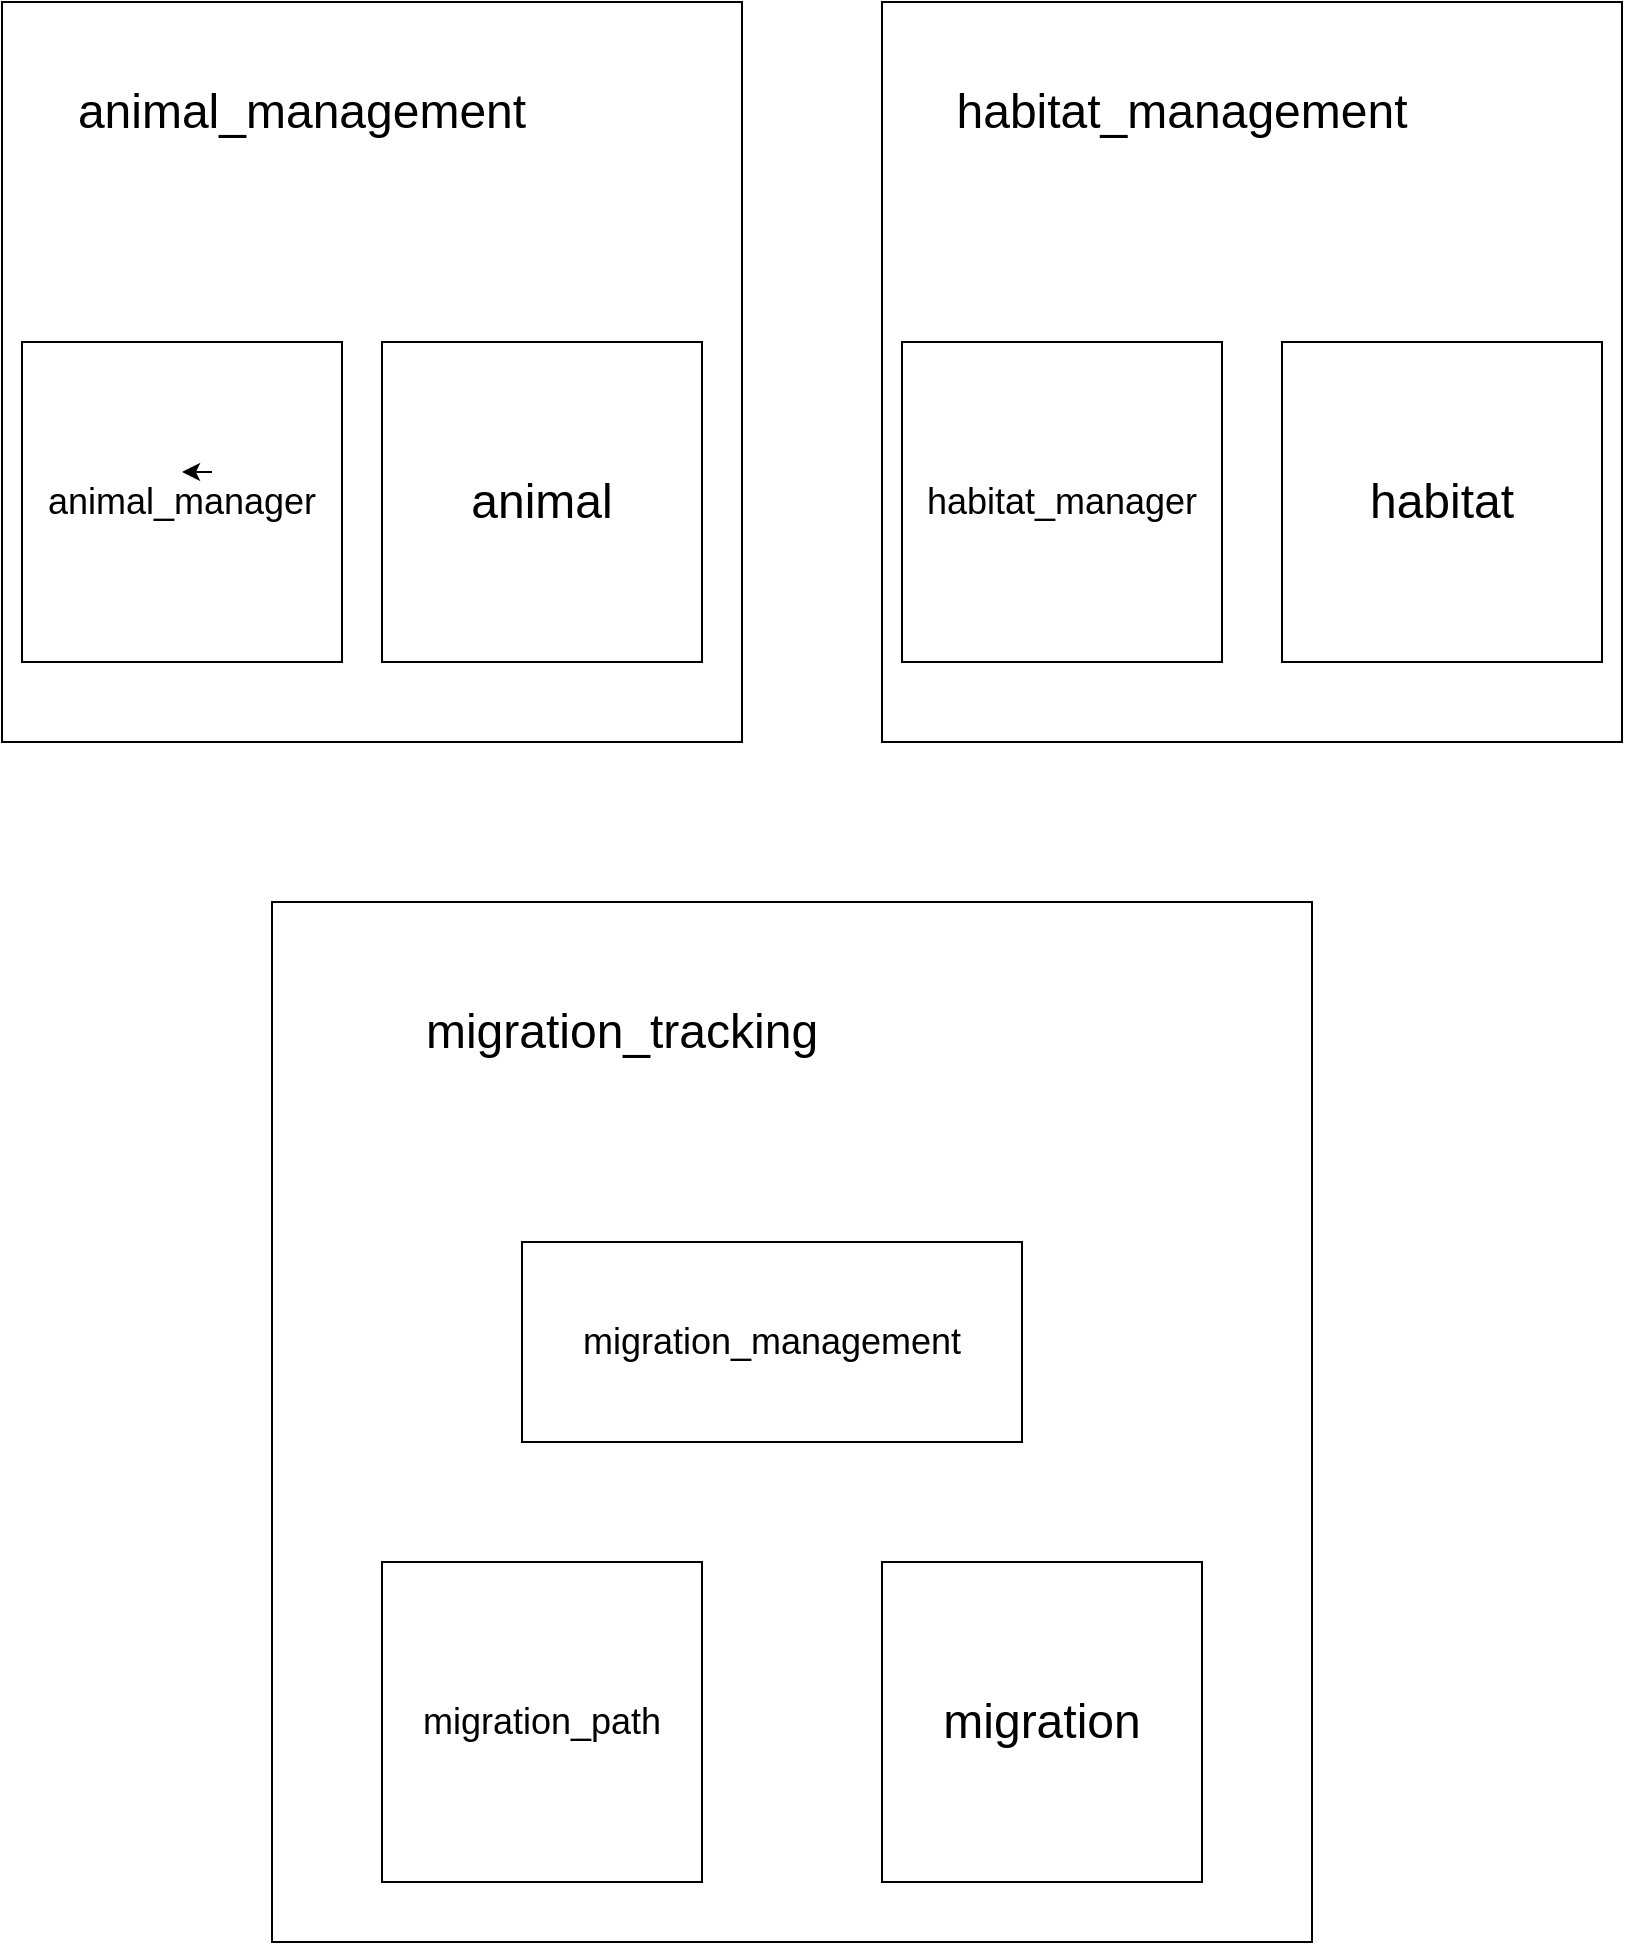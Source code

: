 <mxfile version="24.7.14" pages="2">
  <diagram name="Page-1" id="hTeoOjlStnG2wIZX-K_J">
    <mxGraphModel dx="870" dy="897" grid="1" gridSize="10" guides="1" tooltips="1" connect="1" arrows="1" fold="1" page="1" pageScale="1" pageWidth="850" pageHeight="1100" math="0" shadow="0">
      <root>
        <mxCell id="0" />
        <mxCell id="1" parent="0" />
        <mxCell id="GKml0xn0QlpvPfaCFVlW-1" value="" style="whiteSpace=wrap;html=1;aspect=fixed;" vertex="1" parent="1">
          <mxGeometry x="30" y="70" width="370" height="370" as="geometry" />
        </mxCell>
        <mxCell id="3G8W68W2lsaJe53vn5Wr-1" value="&lt;font style=&quot;font-size: 24px;&quot;&gt;animal_management&lt;/font&gt;" style="text;strokeColor=none;align=center;fillColor=none;html=1;verticalAlign=middle;whiteSpace=wrap;rounded=0;" vertex="1" parent="1">
          <mxGeometry x="120" y="110" width="120" height="30" as="geometry" />
        </mxCell>
        <mxCell id="3G8W68W2lsaJe53vn5Wr-3" value="" style="whiteSpace=wrap;html=1;aspect=fixed;" vertex="1" parent="1">
          <mxGeometry x="40" y="240" width="160" height="160" as="geometry" />
        </mxCell>
        <mxCell id="3G8W68W2lsaJe53vn5Wr-5" value="&lt;font style=&quot;font-size: 18px;&quot;&gt;animal_manager&lt;/font&gt;" style="text;strokeColor=none;align=center;fillColor=none;html=1;verticalAlign=middle;whiteSpace=wrap;rounded=0;" vertex="1" parent="1">
          <mxGeometry x="90" y="305" width="60" height="30" as="geometry" />
        </mxCell>
        <mxCell id="3G8W68W2lsaJe53vn5Wr-7" value="" style="whiteSpace=wrap;html=1;aspect=fixed;" vertex="1" parent="1">
          <mxGeometry x="220" y="240" width="160" height="160" as="geometry" />
        </mxCell>
        <mxCell id="3G8W68W2lsaJe53vn5Wr-8" value="&lt;font style=&quot;font-size: 24px;&quot;&gt;animal&lt;/font&gt;" style="text;strokeColor=none;align=center;fillColor=none;html=1;verticalAlign=middle;whiteSpace=wrap;rounded=0;" vertex="1" parent="1">
          <mxGeometry x="270" y="305" width="60" height="30" as="geometry" />
        </mxCell>
        <mxCell id="3G8W68W2lsaJe53vn5Wr-9" style="edgeStyle=orthogonalEdgeStyle;rounded=0;orthogonalLoop=1;jettySize=auto;html=1;exitX=0.75;exitY=0;exitDx=0;exitDy=0;entryX=0.5;entryY=0;entryDx=0;entryDy=0;" edge="1" parent="1" source="3G8W68W2lsaJe53vn5Wr-5" target="3G8W68W2lsaJe53vn5Wr-5">
          <mxGeometry relative="1" as="geometry" />
        </mxCell>
        <mxCell id="3G8W68W2lsaJe53vn5Wr-10" value="" style="whiteSpace=wrap;html=1;aspect=fixed;" vertex="1" parent="1">
          <mxGeometry x="165" y="520" width="520" height="520" as="geometry" />
        </mxCell>
        <mxCell id="3G8W68W2lsaJe53vn5Wr-11" value="" style="whiteSpace=wrap;html=1;aspect=fixed;" vertex="1" parent="1">
          <mxGeometry x="220" y="850" width="160" height="160" as="geometry" />
        </mxCell>
        <mxCell id="3G8W68W2lsaJe53vn5Wr-12" value="" style="whiteSpace=wrap;html=1;aspect=fixed;" vertex="1" parent="1">
          <mxGeometry x="470" y="850" width="160" height="160" as="geometry" />
        </mxCell>
        <mxCell id="3G8W68W2lsaJe53vn5Wr-13" value="" style="whiteSpace=wrap;html=1;aspect=fixed;" vertex="1" parent="1">
          <mxGeometry x="470" y="70" width="370" height="370" as="geometry" />
        </mxCell>
        <mxCell id="3G8W68W2lsaJe53vn5Wr-14" value="" style="whiteSpace=wrap;html=1;aspect=fixed;" vertex="1" parent="1">
          <mxGeometry x="480" y="240" width="160" height="160" as="geometry" />
        </mxCell>
        <mxCell id="3G8W68W2lsaJe53vn5Wr-15" value="" style="whiteSpace=wrap;html=1;aspect=fixed;" vertex="1" parent="1">
          <mxGeometry x="670" y="240" width="160" height="160" as="geometry" />
        </mxCell>
        <mxCell id="3G8W68W2lsaJe53vn5Wr-16" value="&lt;font style=&quot;font-size: 24px;&quot;&gt;habitat_management&lt;/font&gt;" style="text;strokeColor=none;align=center;fillColor=none;html=1;verticalAlign=middle;whiteSpace=wrap;rounded=0;" vertex="1" parent="1">
          <mxGeometry x="590" y="110" width="60" height="30" as="geometry" />
        </mxCell>
        <mxCell id="3G8W68W2lsaJe53vn5Wr-17" value="&lt;font style=&quot;font-size: 18px;&quot;&gt;habitat_manager&lt;/font&gt;" style="text;strokeColor=none;align=center;fillColor=none;html=1;verticalAlign=middle;whiteSpace=wrap;rounded=0;" vertex="1" parent="1">
          <mxGeometry x="530" y="305" width="60" height="30" as="geometry" />
        </mxCell>
        <mxCell id="3G8W68W2lsaJe53vn5Wr-18" value="&lt;font style=&quot;font-size: 24px;&quot;&gt;habitat&lt;/font&gt;" style="text;strokeColor=none;align=center;fillColor=none;html=1;verticalAlign=middle;whiteSpace=wrap;rounded=0;" vertex="1" parent="1">
          <mxGeometry x="720" y="305" width="60" height="30" as="geometry" />
        </mxCell>
        <mxCell id="3G8W68W2lsaJe53vn5Wr-21" value="&lt;font style=&quot;font-size: 24px;&quot;&gt;migration_tracking&lt;/font&gt;" style="text;strokeColor=none;align=center;fillColor=none;html=1;verticalAlign=middle;whiteSpace=wrap;rounded=0;" vertex="1" parent="1">
          <mxGeometry x="310" y="570" width="60" height="30" as="geometry" />
        </mxCell>
        <mxCell id="3G8W68W2lsaJe53vn5Wr-25" value="" style="rounded=0;whiteSpace=wrap;html=1;" vertex="1" parent="1">
          <mxGeometry x="290" y="690" width="250" height="100" as="geometry" />
        </mxCell>
        <mxCell id="3G8W68W2lsaJe53vn5Wr-27" value="&lt;font style=&quot;font-size: 18px;&quot;&gt;migration_management&lt;/font&gt;" style="text;strokeColor=none;align=center;fillColor=none;html=1;verticalAlign=middle;whiteSpace=wrap;rounded=0;" vertex="1" parent="1">
          <mxGeometry x="385" y="725" width="60" height="30" as="geometry" />
        </mxCell>
        <mxCell id="3G8W68W2lsaJe53vn5Wr-28" value="&lt;font style=&quot;font-size: 18px;&quot;&gt;migration_path&lt;/font&gt;" style="text;strokeColor=none;align=center;fillColor=none;html=1;verticalAlign=middle;whiteSpace=wrap;rounded=0;" vertex="1" parent="1">
          <mxGeometry x="270" y="915" width="60" height="30" as="geometry" />
        </mxCell>
        <mxCell id="3G8W68W2lsaJe53vn5Wr-29" value="&lt;font style=&quot;font-size: 24px;&quot;&gt;migration&lt;/font&gt;" style="text;strokeColor=none;align=center;fillColor=none;html=1;verticalAlign=middle;whiteSpace=wrap;rounded=0;" vertex="1" parent="1">
          <mxGeometry x="520" y="915" width="60" height="30" as="geometry" />
        </mxCell>
      </root>
    </mxGraphModel>
  </diagram>
  <diagram name="Page 2" id="VpFuwVDcKZp3aX40jyV5">
    <mxGraphModel dx="653" dy="673" grid="1" gridSize="10" guides="1" tooltips="1" connect="1" arrows="1" fold="1" page="1" pageScale="1" pageWidth="850" pageHeight="1100" math="0" shadow="0">
      <root>
        <mxCell id="B0jDkbaa32eKcBH1OwyZ-0" />
        <mxCell id="B0jDkbaa32eKcBH1OwyZ-1" parent="B0jDkbaa32eKcBH1OwyZ-0" />
        <mxCell id="B0jDkbaa32eKcBH1OwyZ-2" value="" style="whiteSpace=wrap;html=1;aspect=fixed;" vertex="1" parent="B0jDkbaa32eKcBH1OwyZ-1">
          <mxGeometry x="30" y="70" width="370" height="370" as="geometry" />
        </mxCell>
        <mxCell id="B0jDkbaa32eKcBH1OwyZ-3" value="&lt;font style=&quot;font-size: 24px;&quot;&gt;animal_management&lt;/font&gt;" style="text;strokeColor=none;align=center;fillColor=none;html=1;verticalAlign=middle;whiteSpace=wrap;rounded=0;" vertex="1" parent="B0jDkbaa32eKcBH1OwyZ-1">
          <mxGeometry x="120" y="110" width="120" height="30" as="geometry" />
        </mxCell>
        <mxCell id="B0jDkbaa32eKcBH1OwyZ-4" value="" style="whiteSpace=wrap;html=1;aspect=fixed;" vertex="1" parent="B0jDkbaa32eKcBH1OwyZ-1">
          <mxGeometry x="40" y="240" width="160" height="160" as="geometry" />
        </mxCell>
        <mxCell id="B0jDkbaa32eKcBH1OwyZ-5" value="&lt;font style=&quot;font-size: 18px;&quot;&gt;animal_manager&lt;/font&gt;" style="text;strokeColor=none;align=center;fillColor=none;html=1;verticalAlign=middle;whiteSpace=wrap;rounded=0;" vertex="1" parent="B0jDkbaa32eKcBH1OwyZ-1">
          <mxGeometry x="90" y="305" width="60" height="30" as="geometry" />
        </mxCell>
        <mxCell id="B0jDkbaa32eKcBH1OwyZ-6" value="" style="whiteSpace=wrap;html=1;aspect=fixed;" vertex="1" parent="B0jDkbaa32eKcBH1OwyZ-1">
          <mxGeometry x="220" y="240" width="160" height="160" as="geometry" />
        </mxCell>
        <mxCell id="B0jDkbaa32eKcBH1OwyZ-7" value="&lt;font style=&quot;font-size: 24px;&quot;&gt;animal&lt;/font&gt;" style="text;strokeColor=none;align=center;fillColor=none;html=1;verticalAlign=middle;whiteSpace=wrap;rounded=0;" vertex="1" parent="B0jDkbaa32eKcBH1OwyZ-1">
          <mxGeometry x="270" y="305" width="60" height="30" as="geometry" />
        </mxCell>
        <mxCell id="B0jDkbaa32eKcBH1OwyZ-9" value="" style="whiteSpace=wrap;html=1;aspect=fixed;" vertex="1" parent="B0jDkbaa32eKcBH1OwyZ-1">
          <mxGeometry x="165" y="520" width="520" height="520" as="geometry" />
        </mxCell>
        <mxCell id="B0jDkbaa32eKcBH1OwyZ-10" value="" style="whiteSpace=wrap;html=1;aspect=fixed;" vertex="1" parent="B0jDkbaa32eKcBH1OwyZ-1">
          <mxGeometry x="220" y="850" width="160" height="160" as="geometry" />
        </mxCell>
        <mxCell id="B0jDkbaa32eKcBH1OwyZ-11" value="" style="whiteSpace=wrap;html=1;aspect=fixed;" vertex="1" parent="B0jDkbaa32eKcBH1OwyZ-1">
          <mxGeometry x="470" y="850" width="160" height="160" as="geometry" />
        </mxCell>
        <mxCell id="B0jDkbaa32eKcBH1OwyZ-12" value="" style="whiteSpace=wrap;html=1;aspect=fixed;" vertex="1" parent="B0jDkbaa32eKcBH1OwyZ-1">
          <mxGeometry x="470" y="70" width="370" height="370" as="geometry" />
        </mxCell>
        <mxCell id="B0jDkbaa32eKcBH1OwyZ-13" value="" style="whiteSpace=wrap;html=1;aspect=fixed;" vertex="1" parent="B0jDkbaa32eKcBH1OwyZ-1">
          <mxGeometry x="480" y="240" width="160" height="160" as="geometry" />
        </mxCell>
        <mxCell id="B0jDkbaa32eKcBH1OwyZ-14" value="" style="whiteSpace=wrap;html=1;aspect=fixed;" vertex="1" parent="B0jDkbaa32eKcBH1OwyZ-1">
          <mxGeometry x="670" y="240" width="160" height="160" as="geometry" />
        </mxCell>
        <mxCell id="B0jDkbaa32eKcBH1OwyZ-15" value="&lt;font style=&quot;font-size: 24px;&quot;&gt;habitat_management&lt;/font&gt;" style="text;strokeColor=none;align=center;fillColor=none;html=1;verticalAlign=middle;whiteSpace=wrap;rounded=0;" vertex="1" parent="B0jDkbaa32eKcBH1OwyZ-1">
          <mxGeometry x="590" y="110" width="60" height="30" as="geometry" />
        </mxCell>
        <mxCell id="B0jDkbaa32eKcBH1OwyZ-16" value="&lt;font style=&quot;font-size: 18px;&quot;&gt;habitat_manager&lt;/font&gt;" style="text;strokeColor=none;align=center;fillColor=none;html=1;verticalAlign=middle;whiteSpace=wrap;rounded=0;" vertex="1" parent="B0jDkbaa32eKcBH1OwyZ-1">
          <mxGeometry x="530" y="305" width="60" height="30" as="geometry" />
        </mxCell>
        <mxCell id="B0jDkbaa32eKcBH1OwyZ-17" value="&lt;font style=&quot;font-size: 24px;&quot;&gt;habitat&lt;/font&gt;" style="text;strokeColor=none;align=center;fillColor=none;html=1;verticalAlign=middle;whiteSpace=wrap;rounded=0;" vertex="1" parent="B0jDkbaa32eKcBH1OwyZ-1">
          <mxGeometry x="720" y="305" width="60" height="30" as="geometry" />
        </mxCell>
        <mxCell id="B0jDkbaa32eKcBH1OwyZ-18" value="&lt;font style=&quot;font-size: 24px;&quot;&gt;migration_tracking&lt;/font&gt;" style="text;strokeColor=none;align=center;fillColor=none;html=1;verticalAlign=middle;whiteSpace=wrap;rounded=0;" vertex="1" parent="B0jDkbaa32eKcBH1OwyZ-1">
          <mxGeometry x="310" y="570" width="60" height="30" as="geometry" />
        </mxCell>
        <mxCell id="B0jDkbaa32eKcBH1OwyZ-19" value="" style="rounded=0;whiteSpace=wrap;html=1;" vertex="1" parent="B0jDkbaa32eKcBH1OwyZ-1">
          <mxGeometry x="290" y="690" width="250" height="100" as="geometry" />
        </mxCell>
        <mxCell id="B0jDkbaa32eKcBH1OwyZ-20" value="&lt;font style=&quot;font-size: 18px;&quot;&gt;migration_manager&lt;/font&gt;" style="text;strokeColor=none;align=center;fillColor=none;html=1;verticalAlign=middle;whiteSpace=wrap;rounded=0;" vertex="1" parent="B0jDkbaa32eKcBH1OwyZ-1">
          <mxGeometry x="385" y="725" width="60" height="30" as="geometry" />
        </mxCell>
        <mxCell id="B0jDkbaa32eKcBH1OwyZ-21" value="&lt;font style=&quot;font-size: 18px;&quot;&gt;migration_path&lt;/font&gt;" style="text;strokeColor=none;align=center;fillColor=none;html=1;verticalAlign=middle;whiteSpace=wrap;rounded=0;" vertex="1" parent="B0jDkbaa32eKcBH1OwyZ-1">
          <mxGeometry x="270" y="915" width="60" height="30" as="geometry" />
        </mxCell>
        <mxCell id="B0jDkbaa32eKcBH1OwyZ-22" value="&lt;font style=&quot;font-size: 24px;&quot;&gt;migration&lt;/font&gt;" style="text;strokeColor=none;align=center;fillColor=none;html=1;verticalAlign=middle;whiteSpace=wrap;rounded=0;" vertex="1" parent="B0jDkbaa32eKcBH1OwyZ-1">
          <mxGeometry x="520" y="915" width="60" height="30" as="geometry" />
        </mxCell>
        <mxCell id="7cdcQIRUahdM-4hk9uW0-1" value="&lt;div style=&quot;color: rgb(204, 204, 204); background-color: rgb(31, 31, 31); font-family: Consolas, &amp;quot;Courier New&amp;quot;, monospace; font-size: 14px; line-height: 19px; white-space: pre;&quot;&gt;&lt;span style=&quot;color: #dcdcaa;&quot;&gt;get_animal_by_id&lt;/span&gt;&lt;/div&gt;" style="text;strokeColor=none;align=center;fillColor=none;html=1;verticalAlign=middle;whiteSpace=wrap;rounded=0;" vertex="1" parent="B0jDkbaa32eKcBH1OwyZ-1">
          <mxGeometry x="210" y="210" width="60" height="30" as="geometry" />
        </mxCell>
        <mxCell id="7cdcQIRUahdM-4hk9uW0-2" value="&lt;div style=&quot;color: rgb(204, 204, 204); background-color: rgb(31, 31, 31); font-family: Consolas, &amp;quot;Courier New&amp;quot;, monospace; font-size: 14px; line-height: 19px; white-space: pre;&quot;&gt;&lt;span style=&quot;color: #dcdcaa;&quot;&gt;register_animal&lt;/span&gt;&lt;/div&gt;" style="text;strokeColor=none;align=center;fillColor=none;html=1;verticalAlign=middle;whiteSpace=wrap;rounded=0;" vertex="1" parent="B0jDkbaa32eKcBH1OwyZ-1">
          <mxGeometry x="210" y="240" width="60" height="30" as="geometry" />
        </mxCell>
        <mxCell id="7cdcQIRUahdM-4hk9uW0-3" value="" style="endArrow=none;html=1;rounded=0;exitX=0.444;exitY=-0.013;exitDx=0;exitDy=0;exitPerimeter=0;" edge="1" parent="B0jDkbaa32eKcBH1OwyZ-1" source="B0jDkbaa32eKcBH1OwyZ-4" target="B0jDkbaa32eKcBH1OwyZ-6">
          <mxGeometry width="50" height="50" relative="1" as="geometry">
            <mxPoint x="340" y="430" as="sourcePoint" />
            <mxPoint x="180" y="140" as="targetPoint" />
          </mxGeometry>
        </mxCell>
        <mxCell id="7cdcQIRUahdM-4hk9uW0-4" value="&lt;div style=&quot;color: rgb(204, 204, 204); background-color: rgb(31, 31, 31); font-family: Consolas, &amp;quot;Courier New&amp;quot;, monospace; font-size: 14px; line-height: 19px; white-space: pre;&quot;&gt;&lt;span style=&quot;color: #dcdcaa;&quot;&gt;remove_animal&lt;/span&gt;&lt;/div&gt;" style="text;strokeColor=none;align=center;fillColor=none;html=1;verticalAlign=middle;whiteSpace=wrap;rounded=0;" vertex="1" parent="B0jDkbaa32eKcBH1OwyZ-1">
          <mxGeometry x="80" y="260" width="60" height="30" as="geometry" />
        </mxCell>
        <mxCell id="7cdcQIRUahdM-4hk9uW0-5" value="" style="endArrow=none;html=1;rounded=0;entryX=0;entryY=0.5;entryDx=0;entryDy=0;exitX=1;exitY=0.5;exitDx=0;exitDy=0;" edge="1" parent="B0jDkbaa32eKcBH1OwyZ-1" source="B0jDkbaa32eKcBH1OwyZ-4" target="B0jDkbaa32eKcBH1OwyZ-13">
          <mxGeometry width="50" height="50" relative="1" as="geometry">
            <mxPoint x="340" y="430" as="sourcePoint" />
            <mxPoint x="390" y="380" as="targetPoint" />
          </mxGeometry>
        </mxCell>
        <mxCell id="7cdcQIRUahdM-4hk9uW0-7" value="&lt;div style=&quot;color: rgb(204, 204, 204); background-color: rgb(31, 31, 31); font-family: Consolas, &amp;quot;Courier New&amp;quot;, monospace; font-size: 14px; line-height: 19px; white-space: pre;&quot;&gt;&lt;span style=&quot;color: #dcdcaa;&quot;&gt;assign_animals_to_habitat&lt;/span&gt;&lt;/div&gt;" style="text;strokeColor=none;align=center;fillColor=none;html=1;verticalAlign=middle;whiteSpace=wrap;rounded=0;" vertex="1" parent="B0jDkbaa32eKcBH1OwyZ-1">
          <mxGeometry x="395" y="275" width="60" height="30" as="geometry" />
        </mxCell>
        <mxCell id="7cdcQIRUahdM-4hk9uW0-8" value="" style="endArrow=none;html=1;rounded=0;entryX=0.5;entryY=0;entryDx=0;entryDy=0;exitX=0;exitY=0.5;exitDx=0;exitDy=0;" edge="1" parent="B0jDkbaa32eKcBH1OwyZ-1" source="B0jDkbaa32eKcBH1OwyZ-14" target="B0jDkbaa32eKcBH1OwyZ-13">
          <mxGeometry width="50" height="50" relative="1" as="geometry">
            <mxPoint x="760" y="430" as="sourcePoint" />
            <mxPoint x="810" y="380" as="targetPoint" />
          </mxGeometry>
        </mxCell>
        <mxCell id="7cdcQIRUahdM-4hk9uW0-9" value="&lt;div style=&quot;color: rgb(204, 204, 204); background-color: rgb(31, 31, 31); font-family: Consolas, &amp;quot;Courier New&amp;quot;, monospace; font-size: 14px; line-height: 19px; white-space: pre;&quot;&gt;&lt;span style=&quot;color: #dcdcaa;&quot;&gt;create_habitat&lt;/span&gt;&lt;/div&gt;" style="text;strokeColor=none;align=center;fillColor=none;html=1;verticalAlign=middle;whiteSpace=wrap;rounded=0;" vertex="1" parent="B0jDkbaa32eKcBH1OwyZ-1">
          <mxGeometry x="570" y="200" width="60" height="30" as="geometry" />
        </mxCell>
        <mxCell id="7cdcQIRUahdM-4hk9uW0-10" value="&lt;div style=&quot;color: rgb(204, 204, 204); background-color: rgb(31, 31, 31); font-family: Consolas, &amp;quot;Courier New&amp;quot;, monospace; font-size: 14px; line-height: 19px; white-space: pre;&quot;&gt;&lt;span style=&quot;color: #dcdcaa;&quot;&gt;get_habitat_by_id&lt;/span&gt;&lt;/div&gt;" style="text;strokeColor=none;align=center;fillColor=none;html=1;verticalAlign=middle;whiteSpace=wrap;rounded=0;" vertex="1" parent="B0jDkbaa32eKcBH1OwyZ-1">
          <mxGeometry x="625" y="230" width="60" height="30" as="geometry" />
        </mxCell>
        <mxCell id="7cdcQIRUahdM-4hk9uW0-11" value="&lt;div style=&quot;color: rgb(204, 204, 204); background-color: rgb(31, 31, 31); font-family: Consolas, &amp;quot;Courier New&amp;quot;, monospace; font-size: 14px; line-height: 19px; white-space: pre;&quot;&gt;&lt;span style=&quot;color: #dcdcaa;&quot;&gt;get_habitats_by_geographic_area&lt;/span&gt;&lt;/div&gt;" style="text;strokeColor=none;align=center;fillColor=none;html=1;verticalAlign=middle;whiteSpace=wrap;rounded=0;" vertex="1" parent="B0jDkbaa32eKcBH1OwyZ-1">
          <mxGeometry x="710" y="260" width="60" height="30" as="geometry" />
        </mxCell>
        <mxCell id="7cdcQIRUahdM-4hk9uW0-12" value="&lt;div style=&quot;color: rgb(204, 204, 204); background-color: rgb(31, 31, 31); font-family: Consolas, &amp;quot;Courier New&amp;quot;, monospace; font-size: 14px; line-height: 19px; white-space: pre;&quot;&gt;&lt;span style=&quot;color: #dcdcaa;&quot;&gt;get_habitats_by_size&lt;/span&gt;&lt;/div&gt;" style="text;strokeColor=none;align=center;fillColor=none;html=1;verticalAlign=middle;whiteSpace=wrap;rounded=0;" vertex="1" parent="B0jDkbaa32eKcBH1OwyZ-1">
          <mxGeometry x="630" y="170" width="60" height="30" as="geometry" />
        </mxCell>
        <mxCell id="7cdcQIRUahdM-4hk9uW0-13" value="&lt;div style=&quot;color: rgb(204, 204, 204); background-color: rgb(31, 31, 31); font-family: Consolas, &amp;quot;Courier New&amp;quot;, monospace; font-size: 14px; line-height: 19px; white-space: pre;&quot;&gt;&lt;span style=&quot;color: #dcdcaa;&quot;&gt;get_habitats_by_type&lt;/span&gt;&lt;/div&gt;" style="text;strokeColor=none;align=center;fillColor=none;html=1;verticalAlign=middle;whiteSpace=wrap;rounded=0;" vertex="1" parent="B0jDkbaa32eKcBH1OwyZ-1">
          <mxGeometry x="730" y="200" width="60" height="30" as="geometry" />
        </mxCell>
        <mxCell id="7cdcQIRUahdM-4hk9uW0-20" style="edgeStyle=orthogonalEdgeStyle;rounded=0;orthogonalLoop=1;jettySize=auto;html=1;exitX=0;exitY=0.25;exitDx=0;exitDy=0;entryX=0.25;entryY=1;entryDx=0;entryDy=0;" edge="1" parent="B0jDkbaa32eKcBH1OwyZ-1" source="7cdcQIRUahdM-4hk9uW0-14" target="7cdcQIRUahdM-4hk9uW0-13">
          <mxGeometry relative="1" as="geometry" />
        </mxCell>
        <mxCell id="7cdcQIRUahdM-4hk9uW0-14" value="&lt;div style=&quot;color: rgb(204, 204, 204); background-color: rgb(31, 31, 31); font-family: Consolas, &amp;quot;Courier New&amp;quot;, monospace; font-size: 14px; line-height: 19px; white-space: pre;&quot;&gt;&lt;span style=&quot;color: #dcdcaa;&quot;&gt;remove_habitat&lt;/span&gt;&lt;/div&gt;" style="text;strokeColor=none;align=center;fillColor=none;html=1;verticalAlign=middle;whiteSpace=wrap;rounded=0;" vertex="1" parent="B0jDkbaa32eKcBH1OwyZ-1">
          <mxGeometry x="760" y="230" width="60" height="30" as="geometry" />
        </mxCell>
        <mxCell id="7cdcQIRUahdM-4hk9uW0-15" value="" style="endArrow=none;html=1;rounded=0;entryX=0;entryY=0.75;entryDx=0;entryDy=0;exitX=0.994;exitY=0.681;exitDx=0;exitDy=0;exitPerimeter=0;" edge="1" parent="B0jDkbaa32eKcBH1OwyZ-1" source="B0jDkbaa32eKcBH1OwyZ-6" target="B0jDkbaa32eKcBH1OwyZ-14">
          <mxGeometry width="50" height="50" relative="1" as="geometry">
            <mxPoint x="385" y="390" as="sourcePoint" />
            <mxPoint x="675" y="350.0" as="targetPoint" />
          </mxGeometry>
        </mxCell>
        <mxCell id="7cdcQIRUahdM-4hk9uW0-16" value="&lt;div style=&quot;color: rgb(204, 204, 204); background-color: rgb(31, 31, 31); font-family: Consolas, &amp;quot;Courier New&amp;quot;, monospace; font-size: 14px; line-height: 19px; white-space: pre;&quot;&gt;&lt;span style=&quot;color: #dcdcaa;&quot;&gt;assign_animals_to_habitat&lt;/span&gt;&lt;/div&gt;" style="text;strokeColor=none;align=center;fillColor=none;html=1;verticalAlign=middle;whiteSpace=wrap;rounded=0;" vertex="1" parent="B0jDkbaa32eKcBH1OwyZ-1">
          <mxGeometry x="425" y="360" width="60" height="30" as="geometry" />
        </mxCell>
        <mxCell id="7cdcQIRUahdM-4hk9uW0-21" value="&lt;div style=&quot;color: rgb(204, 204, 204); background-color: rgb(31, 31, 31); font-family: Consolas, &amp;quot;Courier New&amp;quot;, monospace; font-size: 14px; line-height: 19px; white-space: pre;&quot;&gt;&lt;span style=&quot;color: #dcdcaa;&quot;&gt;get_animals_in_habitat&lt;/span&gt;&lt;/div&gt;" style="text;strokeColor=none;align=center;fillColor=none;html=1;verticalAlign=middle;whiteSpace=wrap;rounded=0;" vertex="1" parent="B0jDkbaa32eKcBH1OwyZ-1">
          <mxGeometry x="420" y="390" width="60" height="30" as="geometry" />
        </mxCell>
        <mxCell id="7cdcQIRUahdM-4hk9uW0-22" value="" style="endArrow=none;html=1;rounded=0;entryX=0.5;entryY=1;entryDx=0;entryDy=0;exitX=0.5;exitY=0;exitDx=0;exitDy=0;" edge="1" parent="B0jDkbaa32eKcBH1OwyZ-1" source="B0jDkbaa32eKcBH1OwyZ-19" target="B0jDkbaa32eKcBH1OwyZ-14">
          <mxGeometry width="50" height="50" relative="1" as="geometry">
            <mxPoint x="400" y="530" as="sourcePoint" />
            <mxPoint x="450" y="480" as="targetPoint" />
          </mxGeometry>
        </mxCell>
        <mxCell id="7cdcQIRUahdM-4hk9uW0-23" value="&lt;div style=&quot;color: rgb(204, 204, 204); background-color: rgb(31, 31, 31); font-family: Consolas, &amp;quot;Courier New&amp;quot;, monospace; font-size: 14px; line-height: 19px; white-space: pre;&quot;&gt;&lt;span style=&quot;color: #dcdcaa;&quot;&gt;create_migration_path&lt;/span&gt;&lt;/div&gt;" style="text;strokeColor=none;align=center;fillColor=none;html=1;verticalAlign=middle;whiteSpace=wrap;rounded=0;" vertex="1" parent="B0jDkbaa32eKcBH1OwyZ-1">
          <mxGeometry x="580" y="590" width="60" height="30" as="geometry" />
        </mxCell>
        <mxCell id="7cdcQIRUahdM-4hk9uW0-24" value="&lt;div style=&quot;color: rgb(204, 204, 204); background-color: rgb(31, 31, 31); font-family: Consolas, &amp;quot;Courier New&amp;quot;, monospace; font-size: 14px; line-height: 19px; white-space: pre;&quot;&gt;&lt;span style=&quot;color: #dcdcaa;&quot;&gt;get_migration_paths_by_destination&lt;/span&gt;&lt;/div&gt;" style="text;strokeColor=none;align=center;fillColor=none;html=1;verticalAlign=middle;whiteSpace=wrap;rounded=0;" vertex="1" parent="B0jDkbaa32eKcBH1OwyZ-1">
          <mxGeometry x="590" y="620" width="60" height="30" as="geometry" />
        </mxCell>
        <mxCell id="7cdcQIRUahdM-4hk9uW0-25" value="&lt;div style=&quot;color: rgb(204, 204, 204); background-color: rgb(31, 31, 31); font-family: Consolas, &amp;quot;Courier New&amp;quot;, monospace; font-size: 14px; line-height: 19px; white-space: pre;&quot;&gt;&lt;span style=&quot;color: #dcdcaa;&quot;&gt;get_migration_paths_by_start_location&lt;/span&gt;&lt;/div&gt;" style="text;strokeColor=none;align=center;fillColor=none;html=1;verticalAlign=middle;whiteSpace=wrap;rounded=0;" vertex="1" parent="B0jDkbaa32eKcBH1OwyZ-1">
          <mxGeometry x="580" y="660" width="60" height="30" as="geometry" />
        </mxCell>
        <mxCell id="7cdcQIRUahdM-4hk9uW0-27" value="" style="endArrow=none;html=1;rounded=0;exitX=0.5;exitY=1;exitDx=0;exitDy=0;entryX=0.5;entryY=0;entryDx=0;entryDy=0;" edge="1" parent="B0jDkbaa32eKcBH1OwyZ-1" source="B0jDkbaa32eKcBH1OwyZ-19" target="B0jDkbaa32eKcBH1OwyZ-11">
          <mxGeometry width="50" height="50" relative="1" as="geometry">
            <mxPoint x="480" y="820" as="sourcePoint" />
            <mxPoint x="530" y="770" as="targetPoint" />
          </mxGeometry>
        </mxCell>
        <mxCell id="7cdcQIRUahdM-4hk9uW0-28" value="&lt;div style=&quot;color: rgb(204, 204, 204); background-color: rgb(31, 31, 31); font-family: Consolas, &amp;quot;Courier New&amp;quot;, monospace; font-size: 14px; line-height: 19px; white-space: pre;&quot;&gt;&lt;span style=&quot;color: #dcdcaa;&quot;&gt;cancel_migration&lt;/span&gt;&lt;/div&gt;" style="text;strokeColor=none;align=center;fillColor=none;html=1;verticalAlign=middle;whiteSpace=wrap;rounded=0;" vertex="1" parent="B0jDkbaa32eKcBH1OwyZ-1">
          <mxGeometry x="520" y="790" width="60" height="30" as="geometry" />
        </mxCell>
        <mxCell id="7cdcQIRUahdM-4hk9uW0-29" value="&lt;div style=&quot;color: rgb(204, 204, 204); background-color: rgb(31, 31, 31); font-family: Consolas, &amp;quot;Courier New&amp;quot;, monospace; font-size: 14px; line-height: 19px; white-space: pre;&quot;&gt;&lt;span style=&quot;color: #dcdcaa;&quot;&gt;get_migration_by_id&lt;/span&gt;&lt;/div&gt;" style="text;strokeColor=none;align=center;fillColor=none;html=1;verticalAlign=middle;whiteSpace=wrap;rounded=0;" vertex="1" parent="B0jDkbaa32eKcBH1OwyZ-1">
          <mxGeometry x="590" y="820" width="60" height="30" as="geometry" />
        </mxCell>
        <mxCell id="7cdcQIRUahdM-4hk9uW0-30" value="&lt;span style=&quot;color: rgb(220, 220, 170); background-color: rgb(31, 31, 31); font-family: Consolas, &amp;quot;Courier New&amp;quot;, monospace; font-size: 14px; white-space: pre;&quot;&gt;get_migrations&lt;/span&gt;" style="text;strokeColor=none;align=center;fillColor=none;html=1;verticalAlign=middle;whiteSpace=wrap;rounded=0;" vertex="1" parent="B0jDkbaa32eKcBH1OwyZ-1">
          <mxGeometry x="570" y="760" width="60" height="30" as="geometry" />
        </mxCell>
        <mxCell id="7cdcQIRUahdM-4hk9uW0-31" value="&lt;div style=&quot;color: rgb(204, 204, 204); background-color: rgb(31, 31, 31); font-family: Consolas, &amp;quot;Courier New&amp;quot;, monospace; font-size: 14px; line-height: 19px; white-space: pre;&quot;&gt;&lt;span style=&quot;color: #dcdcaa;&quot;&gt;get_migrations_by_current_location&lt;/span&gt;&lt;/div&gt;" style="text;strokeColor=none;align=center;fillColor=none;html=1;verticalAlign=middle;whiteSpace=wrap;rounded=0;" vertex="1" parent="B0jDkbaa32eKcBH1OwyZ-1">
          <mxGeometry x="625" y="860" width="60" height="30" as="geometry" />
        </mxCell>
        <mxCell id="7cdcQIRUahdM-4hk9uW0-32" value="&lt;div style=&quot;color: rgb(204, 204, 204); background-color: rgb(31, 31, 31); font-family: Consolas, &amp;quot;Courier New&amp;quot;, monospace; font-size: 14px; line-height: 19px; white-space: pre;&quot;&gt;&lt;span style=&quot;color: #dcdcaa;&quot;&gt;get_migrations_by_migration_path&lt;/span&gt;&lt;/div&gt;" style="text;strokeColor=none;align=center;fillColor=none;html=1;verticalAlign=middle;whiteSpace=wrap;rounded=0;" vertex="1" parent="B0jDkbaa32eKcBH1OwyZ-1">
          <mxGeometry x="625" y="890" width="60" height="30" as="geometry" />
        </mxCell>
        <mxCell id="7cdcQIRUahdM-4hk9uW0-33" value="&lt;div style=&quot;color: rgb(204, 204, 204); background-color: rgb(31, 31, 31); font-family: Consolas, &amp;quot;Courier New&amp;quot;, monospace; font-size: 14px; line-height: 19px; white-space: pre;&quot;&gt;&lt;span style=&quot;color: #dcdcaa;&quot;&gt;get_migrations_by_start_date&lt;/span&gt;&lt;/div&gt;" style="text;strokeColor=none;align=center;fillColor=none;html=1;verticalAlign=middle;whiteSpace=wrap;rounded=0;" vertex="1" parent="B0jDkbaa32eKcBH1OwyZ-1">
          <mxGeometry x="650" y="940" width="60" height="30" as="geometry" />
        </mxCell>
        <mxCell id="7cdcQIRUahdM-4hk9uW0-34" value="&lt;div style=&quot;color: rgb(204, 204, 204); background-color: rgb(31, 31, 31); font-family: Consolas, &amp;quot;Courier New&amp;quot;, monospace; font-size: 14px; line-height: 19px; white-space: pre;&quot;&gt;&lt;span style=&quot;color: #dcdcaa;&quot;&gt;get_migrations_by_status&lt;/span&gt;&lt;/div&gt;" style="text;strokeColor=none;align=center;fillColor=none;html=1;verticalAlign=middle;whiteSpace=wrap;rounded=0;" vertex="1" parent="B0jDkbaa32eKcBH1OwyZ-1">
          <mxGeometry x="640" y="970" width="60" height="30" as="geometry" />
        </mxCell>
        <mxCell id="7cdcQIRUahdM-4hk9uW0-35" value="" style="endArrow=none;html=1;rounded=0;entryX=0.25;entryY=0;entryDx=0;entryDy=0;exitX=0.25;exitY=1;exitDx=0;exitDy=0;" edge="1" parent="B0jDkbaa32eKcBH1OwyZ-1" source="B0jDkbaa32eKcBH1OwyZ-19" target="B0jDkbaa32eKcBH1OwyZ-10">
          <mxGeometry width="50" height="50" relative="1" as="geometry">
            <mxPoint x="370" y="780" as="sourcePoint" />
            <mxPoint x="215.0" y="840" as="targetPoint" />
          </mxGeometry>
        </mxCell>
        <mxCell id="7cdcQIRUahdM-4hk9uW0-37" value="&lt;div style=&quot;color: rgb(204, 204, 204); background-color: rgb(31, 31, 31); font-family: Consolas, &amp;quot;Courier New&amp;quot;, monospace; font-size: 14px; line-height: 19px; white-space: pre;&quot;&gt;&lt;span style=&quot;color: #dcdcaa;&quot;&gt;get_migration_path_by_id&lt;/span&gt;&lt;/div&gt;" style="text;strokeColor=none;align=center;fillColor=none;html=1;verticalAlign=middle;whiteSpace=wrap;rounded=0;" vertex="1" parent="B0jDkbaa32eKcBH1OwyZ-1">
          <mxGeometry x="185" y="790" width="60" height="30" as="geometry" />
        </mxCell>
        <mxCell id="7cdcQIRUahdM-4hk9uW0-38" value="&lt;div style=&quot;color: rgb(204, 204, 204); background-color: rgb(31, 31, 31); font-family: Consolas, &amp;quot;Courier New&amp;quot;, monospace; font-size: 14px; line-height: 19px; white-space: pre;&quot;&gt;&lt;span style=&quot;color: #dcdcaa;&quot;&gt;get_migration_paths&lt;/span&gt;&lt;/div&gt;" style="text;strokeColor=none;align=center;fillColor=none;html=1;verticalAlign=middle;whiteSpace=wrap;rounded=0;" vertex="1" parent="B0jDkbaa32eKcBH1OwyZ-1">
          <mxGeometry x="150" y="820" width="60" height="30" as="geometry" />
        </mxCell>
        <mxCell id="7cdcQIRUahdM-4hk9uW0-39" value="&lt;div style=&quot;color: rgb(204, 204, 204); background-color: rgb(31, 31, 31); font-family: Consolas, &amp;quot;Courier New&amp;quot;, monospace; font-size: 14px; line-height: 19px; white-space: pre;&quot;&gt;&lt;span style=&quot;color: #dcdcaa;&quot;&gt;get_migration_paths_by_destination&lt;/span&gt;&lt;/div&gt;" style="text;strokeColor=none;align=center;fillColor=none;html=1;verticalAlign=middle;whiteSpace=wrap;rounded=0;" vertex="1" parent="B0jDkbaa32eKcBH1OwyZ-1">
          <mxGeometry x="140" y="850" width="60" height="30" as="geometry" />
        </mxCell>
        <mxCell id="7cdcQIRUahdM-4hk9uW0-40" value="&lt;div style=&quot;color: rgb(204, 204, 204); background-color: rgb(31, 31, 31); font-family: Consolas, &amp;quot;Courier New&amp;quot;, monospace; font-size: 14px; line-height: 19px; white-space: pre;&quot;&gt;&lt;span style=&quot;color: #dcdcaa;&quot;&gt;get_migration_paths_by_species&lt;/span&gt;&lt;/div&gt;" style="text;strokeColor=none;align=center;fillColor=none;html=1;verticalAlign=middle;whiteSpace=wrap;rounded=0;" vertex="1" parent="B0jDkbaa32eKcBH1OwyZ-1">
          <mxGeometry x="130" y="880" width="60" height="30" as="geometry" />
        </mxCell>
        <mxCell id="7cdcQIRUahdM-4hk9uW0-41" value="&lt;div style=&quot;color: rgb(204, 204, 204); background-color: rgb(31, 31, 31); font-family: Consolas, &amp;quot;Courier New&amp;quot;, monospace; font-size: 14px; line-height: 19px; white-space: pre;&quot;&gt;&lt;span style=&quot;color: #dcdcaa;&quot;&gt;get_migration_paths_by_start_location&lt;/span&gt;&lt;/div&gt;" style="text;strokeColor=none;align=center;fillColor=none;html=1;verticalAlign=middle;whiteSpace=wrap;rounded=0;" vertex="1" parent="B0jDkbaa32eKcBH1OwyZ-1">
          <mxGeometry x="140" y="945" width="60" height="30" as="geometry" />
        </mxCell>
      </root>
    </mxGraphModel>
  </diagram>
</mxfile>
